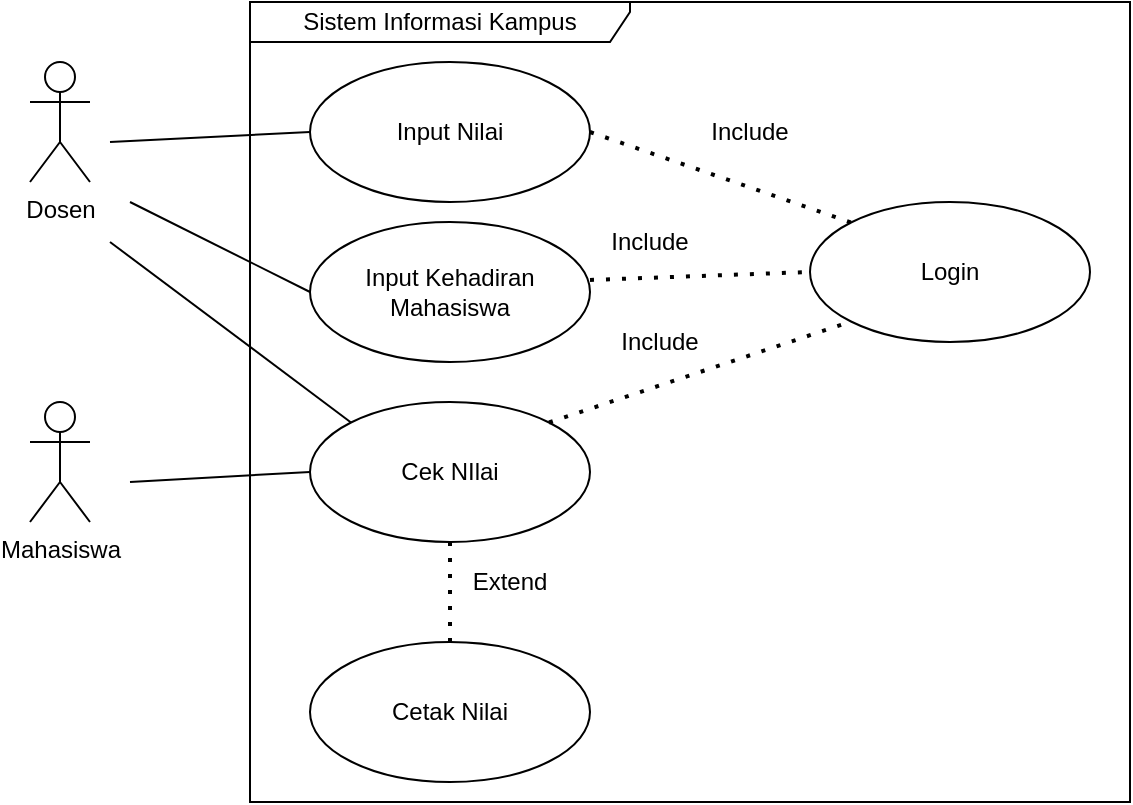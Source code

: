 <mxfile version="13.7.7" type="github">
  <diagram id="Eq9_QBUI51OOoqA38JW0" name="Page-1">
    <mxGraphModel dx="1021" dy="612" grid="1" gridSize="10" guides="1" tooltips="1" connect="1" arrows="1" fold="1" page="1" pageScale="1" pageWidth="850" pageHeight="1100" math="0" shadow="0">
      <root>
        <mxCell id="0" />
        <mxCell id="1" parent="0" />
        <mxCell id="cTrl3QnXIGcMrIaSd10V-1" value="Dosen" style="shape=umlActor;verticalLabelPosition=bottom;verticalAlign=top;html=1;" vertex="1" parent="1">
          <mxGeometry x="110" y="110" width="30" height="60" as="geometry" />
        </mxCell>
        <mxCell id="cTrl3QnXIGcMrIaSd10V-2" value="Input Nilai" style="ellipse;whiteSpace=wrap;html=1;" vertex="1" parent="1">
          <mxGeometry x="250" y="110" width="140" height="70" as="geometry" />
        </mxCell>
        <mxCell id="cTrl3QnXIGcMrIaSd10V-6" value="Mahasiswa" style="shape=umlActor;verticalLabelPosition=bottom;verticalAlign=top;html=1;" vertex="1" parent="1">
          <mxGeometry x="110" y="280" width="30" height="60" as="geometry" />
        </mxCell>
        <mxCell id="cTrl3QnXIGcMrIaSd10V-12" value="Input Kehadiran Mahasiswa" style="ellipse;whiteSpace=wrap;html=1;" vertex="1" parent="1">
          <mxGeometry x="250" y="190" width="140" height="70" as="geometry" />
        </mxCell>
        <mxCell id="cTrl3QnXIGcMrIaSd10V-13" value="Cek NIlai" style="ellipse;whiteSpace=wrap;html=1;" vertex="1" parent="1">
          <mxGeometry x="250" y="280" width="140" height="70" as="geometry" />
        </mxCell>
        <mxCell id="cTrl3QnXIGcMrIaSd10V-14" value="" style="endArrow=none;html=1;entryX=0;entryY=0.5;entryDx=0;entryDy=0;" edge="1" parent="1" target="cTrl3QnXIGcMrIaSd10V-2">
          <mxGeometry width="50" height="50" relative="1" as="geometry">
            <mxPoint x="150" y="150" as="sourcePoint" />
            <mxPoint x="200" y="100" as="targetPoint" />
          </mxGeometry>
        </mxCell>
        <mxCell id="cTrl3QnXIGcMrIaSd10V-15" value="" style="endArrow=none;html=1;entryX=0;entryY=0.5;entryDx=0;entryDy=0;" edge="1" parent="1" target="cTrl3QnXIGcMrIaSd10V-12">
          <mxGeometry width="50" height="50" relative="1" as="geometry">
            <mxPoint x="160" y="180" as="sourcePoint" />
            <mxPoint x="470" y="280" as="targetPoint" />
          </mxGeometry>
        </mxCell>
        <mxCell id="cTrl3QnXIGcMrIaSd10V-16" value="" style="endArrow=none;html=1;entryX=0;entryY=0.5;entryDx=0;entryDy=0;" edge="1" parent="1" target="cTrl3QnXIGcMrIaSd10V-13">
          <mxGeometry width="50" height="50" relative="1" as="geometry">
            <mxPoint x="160" y="320" as="sourcePoint" />
            <mxPoint x="470" y="280" as="targetPoint" />
          </mxGeometry>
        </mxCell>
        <mxCell id="cTrl3QnXIGcMrIaSd10V-17" value="" style="endArrow=none;html=1;entryX=0;entryY=0;entryDx=0;entryDy=0;" edge="1" parent="1" target="cTrl3QnXIGcMrIaSd10V-13">
          <mxGeometry width="50" height="50" relative="1" as="geometry">
            <mxPoint x="150" y="200" as="sourcePoint" />
            <mxPoint x="470" y="280" as="targetPoint" />
          </mxGeometry>
        </mxCell>
        <mxCell id="cTrl3QnXIGcMrIaSd10V-18" value="Login" style="ellipse;whiteSpace=wrap;html=1;" vertex="1" parent="1">
          <mxGeometry x="500" y="180" width="140" height="70" as="geometry" />
        </mxCell>
        <mxCell id="cTrl3QnXIGcMrIaSd10V-19" value="" style="endArrow=none;dashed=1;html=1;dashPattern=1 3;strokeWidth=2;exitX=1;exitY=0;exitDx=0;exitDy=0;entryX=0;entryY=1;entryDx=0;entryDy=0;" edge="1" parent="1" source="cTrl3QnXIGcMrIaSd10V-13" target="cTrl3QnXIGcMrIaSd10V-18">
          <mxGeometry width="50" height="50" relative="1" as="geometry">
            <mxPoint x="420" y="330" as="sourcePoint" />
            <mxPoint x="470" y="280" as="targetPoint" />
          </mxGeometry>
        </mxCell>
        <mxCell id="cTrl3QnXIGcMrIaSd10V-20" value="" style="endArrow=none;dashed=1;html=1;dashPattern=1 3;strokeWidth=2;exitX=1;exitY=0.414;exitDx=0;exitDy=0;exitPerimeter=0;entryX=0;entryY=0.5;entryDx=0;entryDy=0;" edge="1" parent="1" source="cTrl3QnXIGcMrIaSd10V-12" target="cTrl3QnXIGcMrIaSd10V-18">
          <mxGeometry width="50" height="50" relative="1" as="geometry">
            <mxPoint x="420" y="330" as="sourcePoint" />
            <mxPoint x="470" y="280" as="targetPoint" />
          </mxGeometry>
        </mxCell>
        <mxCell id="cTrl3QnXIGcMrIaSd10V-21" value="" style="endArrow=none;dashed=1;html=1;dashPattern=1 3;strokeWidth=2;exitX=1;exitY=0.5;exitDx=0;exitDy=0;entryX=0;entryY=0;entryDx=0;entryDy=0;" edge="1" parent="1" source="cTrl3QnXIGcMrIaSd10V-2" target="cTrl3QnXIGcMrIaSd10V-18">
          <mxGeometry width="50" height="50" relative="1" as="geometry">
            <mxPoint x="420" y="330" as="sourcePoint" />
            <mxPoint x="470" y="280" as="targetPoint" />
          </mxGeometry>
        </mxCell>
        <mxCell id="cTrl3QnXIGcMrIaSd10V-22" value="Include" style="text;html=1;strokeColor=none;fillColor=none;align=center;verticalAlign=middle;whiteSpace=wrap;rounded=0;" vertex="1" parent="1">
          <mxGeometry x="450" y="135" width="40" height="20" as="geometry" />
        </mxCell>
        <mxCell id="cTrl3QnXIGcMrIaSd10V-23" value="Include" style="text;html=1;strokeColor=none;fillColor=none;align=center;verticalAlign=middle;whiteSpace=wrap;rounded=0;" vertex="1" parent="1">
          <mxGeometry x="400" y="190" width="40" height="20" as="geometry" />
        </mxCell>
        <mxCell id="cTrl3QnXIGcMrIaSd10V-24" value="Include" style="text;html=1;strokeColor=none;fillColor=none;align=center;verticalAlign=middle;whiteSpace=wrap;rounded=0;" vertex="1" parent="1">
          <mxGeometry x="405" y="240" width="40" height="20" as="geometry" />
        </mxCell>
        <mxCell id="cTrl3QnXIGcMrIaSd10V-26" value="Cetak Nilai" style="ellipse;whiteSpace=wrap;html=1;" vertex="1" parent="1">
          <mxGeometry x="250" y="400" width="140" height="70" as="geometry" />
        </mxCell>
        <mxCell id="cTrl3QnXIGcMrIaSd10V-27" value="" style="endArrow=none;dashed=1;html=1;dashPattern=1 3;strokeWidth=2;exitX=0.5;exitY=0;exitDx=0;exitDy=0;entryX=0.5;entryY=1;entryDx=0;entryDy=0;" edge="1" parent="1" source="cTrl3QnXIGcMrIaSd10V-26" target="cTrl3QnXIGcMrIaSd10V-13">
          <mxGeometry width="50" height="50" relative="1" as="geometry">
            <mxPoint x="420" y="240" as="sourcePoint" />
            <mxPoint x="470" y="190" as="targetPoint" />
          </mxGeometry>
        </mxCell>
        <mxCell id="cTrl3QnXIGcMrIaSd10V-28" value="Extend" style="text;html=1;strokeColor=none;fillColor=none;align=center;verticalAlign=middle;whiteSpace=wrap;rounded=0;" vertex="1" parent="1">
          <mxGeometry x="330" y="360" width="40" height="20" as="geometry" />
        </mxCell>
        <mxCell id="cTrl3QnXIGcMrIaSd10V-29" value="Sistem Informasi Kampus" style="shape=umlFrame;whiteSpace=wrap;html=1;width=190;height=20;" vertex="1" parent="1">
          <mxGeometry x="220" y="80" width="440" height="400" as="geometry" />
        </mxCell>
      </root>
    </mxGraphModel>
  </diagram>
</mxfile>
